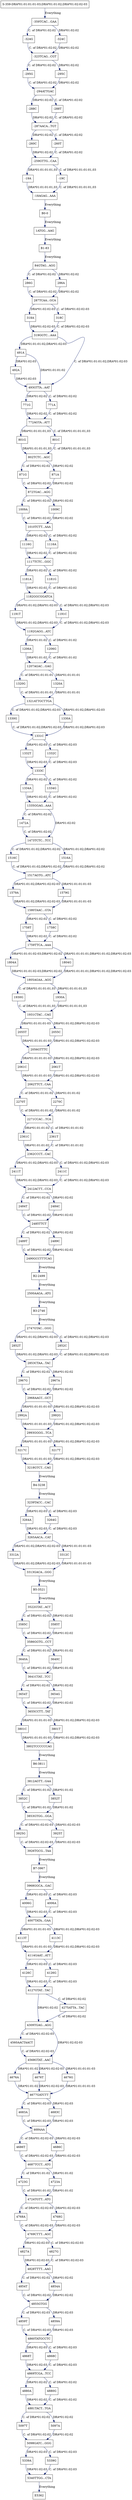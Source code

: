 digraph G {
  "4686T" [shape=box, ];
  "84GTAG...AGG" [shape=box, ];
  "-287AACA...TGT" [shape=box, ];
  "4869TCGA...TCC" [shape=box, ];
  "4113T" [shape=box, ];
  "5097T" [shape=box, ];
  "1579A" [shape=box, ];
  "4828TTTT...AAG" [shape=box, ];
  "-288C" [shape=box, ];
  "1192GAGG...ATC" [shape=box, ];
  "2361C" [shape=box, ];
  "1759TTCA...AAA" [shape=box, ];
  "1330G" [shape=box, ];
  "1009A" [shape=box, ];
  "4676A" [shape=box, ];
  "3968GGCA...GAC" [shape=box, ];
  "3853GTGG...GGA" [shape=box, ];
  "1181A" [shape=box, ];
  "4126C" [shape=box, ];
  "2485TTCT" [shape=box, ];
  "2484T" [shape=box, ];
  "2968AAGT...GCT" [shape=box, ];
  "2361T" [shape=box, ];
  "4677GATCTT" [shape=box, ];
  "4676T" [shape=box, ];
  "4855GTGG" [shape=box, ];
  "2271CCAC...TCA" [shape=box, ];
  "4309TGAG...AGG" [shape=box, ];
  "B3-2746" [shape=box, ];
  "4275ATTA...TAC" [shape=box, ];
  "2993GGGG...TCA" [shape=box, ];
  "1804A" [shape=box, ];
  "1931CTAC...CAG" [shape=box, ];
  "-19A" [shape=box, ];
  "2484C" [shape=box, ];
  "1ATGG...AAG" [shape=box, ];
  "2412ACTT...CCA" [shape=box, ];
  "1334A" [shape=box, ];
  "2056GTTTC" [shape=box, ];
  "4560AACTAACT" [shape=box, ];
  "2852T" [shape=box, ];
  "4859T" [shape=box, ];
  "1330A" [shape=box, ];
  "1805AGAA...AGG" [shape=box, ];
  "1335GGAG...AAA" [shape=box, ];
  "-295G" [shape=box, ];
  "-324G" [shape=box, ];
  "2062TTCT...CAA" [shape=box, ];
  "B7-3967" [shape=box, ];
  "4854T" [shape=box, ];
  "E5362" [shape=box, ];
  "1334G" [shape=box, ];
  "771G" [shape=box, ];
  "4723G" [shape=box, ];
  "B0-0" [shape=box, ];
  "1116G" [shape=box, ];
  "286G" [shape=box, ];
  "-288T" [shape=box, ];
  "4724TGTT...ATG" [shape=box, ];
  "1182GGCGGATCA" [shape=box, ];
  "4827A" [shape=box, ];
  "4769CTTT...AGC" [shape=box, ];
  "3654T" [shape=box, ];
  "1321ATTGCTTGA" [shape=box, ];
  "3925G" [shape=box, ];
  "-259GTTG...CAA" [shape=box, ];
  "5340TTGG...CTA" [shape=box, ];
  "4827G" [shape=box, ];
  "3312A" [shape=box, ];
  "5339A" [shape=box, ];
  "3265AACA...CAT" [shape=box, ];
  "5097A" [shape=box, ];
  "4683A" [shape=box, ];
  "3585C" [shape=box, ];
  "3640A" [shape=box, ];
  "2270T" [shape=box, ];
  "4006G" [shape=box, ];
  "2362CCCT...CAC" [shape=box, ];
  "4881TACT...TGA" [shape=box, ];
  "5339G" [shape=box, ];
  "-324C" [shape=box, ];
  "4686C" [shape=box, ];
  "772AGTA...ATT" [shape=box, ];
  "4860TATGCCTC" [shape=box, ];
  "4568GTAT...AAC" [shape=box, ];
  "3925T" [shape=box, ];
  "3655CCTT...TAT" [shape=box, ];
  "3522GTAT...ACT" [shape=box, ];
  "4859A" [shape=box, ];
  "3264A" [shape=box, ];
  "1181G" [shape=box, ];
  "871G" [shape=box, ];
  "3801C" [shape=box, ];
  "4113C" [shape=box, ];
  "2500AAGA...ATG" [shape=box, ];
  "1516C" [shape=box, ];
  "2853CTAA...TAC" [shape=box, ];
  "286A" [shape=box, ];
  "492A" [shape=box, ];
  "2055T" [shape=box, ];
  "2992A" [shape=box, ];
  "4768A" [shape=box, ];
  "1009C" [shape=box, ];
  "4880A" [shape=box, ];
  "3852C" [shape=box, ];
  "1930G" [shape=box, ];
  "2055C" [shape=box, ];
  "B4-3238" [shape=box, ];
  "4127GTAT...TAC" [shape=box, ];
  "319GGTC...AAA" [shape=box, ];
  "1580TAAC...GTA" [shape=box, ];
  "B1-83" [shape=box, ];
  "-359TCAC...GAA" [shape=box, ];
  "872TGAC...AGG" [shape=box, ];
  "2270C" [shape=box, ];
  "B2-2499" [shape=box, ];
  "1472A" [shape=box, ];
  "802TCTC...AGC" [shape=box, ];
  "2411T" [shape=box, ];
  "1191T" [shape=box, ];
  "2992G" [shape=box, ];
  "4126G" [shape=box, ];
  "1332T" [shape=box, ];
  "491A" [shape=box, ];
  "4114GAAT...ATT" [shape=box, ];
  "5098GATC...GGG" [shape=box, ];
  "1758T" [shape=box, ];
  "1207AGAC...GAG" [shape=box, ];
  "-19C" [shape=box, ];
  "-260C" [shape=box, ];
  "-294ATTGAC" [shape=box, ];
  "1206A" [shape=box, ];
  "1333C" [shape=box, ];
  "2747GTAC...GGG" [shape=box, ];
  "3239TACC...CAC" [shape=box, ];
  "3926TGCG...TAA" [shape=box, ];
  "3641CTAT...TCC" [shape=box, ];
  "S-359-DRA*01:01:01:01-03;DRA*01:01:02;DRA*01:02:02-03" [shape=box, ];
  "493GTTA...AAT" [shape=box, ];
  "1517AGTG...ATC" [shape=box, ];
  "1320G" [shape=box, ];
  "771A" [shape=box, ];
  "3264G" [shape=box, ];
  "4723A" [shape=box, ];
  "4006A" [shape=box, ];
  "2967G" [shape=box, ];
  "1116A" [shape=box, ];
  "B5-3521" [shape=box, ];
  "3217C" [shape=box, ];
  "2061C" [shape=box, ];
  "1332C" [shape=box, ];
  "4676G" [shape=box, ];
  "4687TCCT...ATG" [shape=box, ];
  "3801T" [shape=box, ];
  "3217T" [shape=box, ];
  "318A" [shape=box, ];
  "2411C" [shape=box, ];
  "2489T" [shape=box, ];
  "4683C" [shape=box, ];
  "1758C" [shape=box, ];
  "801G" [shape=box, ];
  "-260T" [shape=box, ];
  "3313GACA...GGG" [shape=box, ];
  "2490GCCTTTCAG" [shape=box, ];
  "318C" [shape=box, ];
  "1579G" [shape=box, ];
  "1010TCTT...AAA" [shape=box, ];
  "3640C" [shape=box, ];
  "1320A" [shape=box, ];
  "4868T" [shape=box, ];
  "4880G" [shape=box, ];
  "3654G" [shape=box, ];
  "1516A" [shape=box, ];
  "1804G" [shape=box, ];
  "2489C" [shape=box, ];
  "-295C" [shape=box, ];
  "3812AGTT...GAA" [shape=box, ];
  "-18AGAG...AAA" [shape=box, ];
  "3586GGTG...CCT" [shape=box, ];
  "2967A" [shape=box, ];
  "3218GTCT...CAG" [shape=box, ];
  "1331C" [shape=box, ];
  "1930A" [shape=box, ];
  "1206G" [shape=box, ];
  "4868C" [shape=box, ];
  "1473TCTC...TCC" [shape=box, ];
  "3312C" [shape=box, ];
  "4854A" [shape=box, ];
  "1191C" [shape=box, ];
  "B6-3811" [shape=box, ];
  "1117TCTC...GGC" [shape=box, ];
  "2061T" [shape=box, ];
  "801C" [shape=box, ];
  "4768G" [shape=box, ];
  "-323TCAG...CGT" [shape=box, ];
  "4007TATA...GAA" [shape=box, ];
  "3585T" [shape=box, ];
  "3852T" [shape=box, ];
  "287TCAA...GCA" [shape=box, ];
  "2852C" [shape=box, ];
  "4684AA" [shape=box, ];
  "871A" [shape=box, ];
  "3802TCCCCCCAG" [shape=box, ];
  
  
  edge [color="#001267", ];
  "4686T" -> "4687TCCT...ATG" [label="C. of DRA*01:02:02-03", ];
  "84GTAG...AGG" -> "286A" [label="DRA*01:02:02", ];
  "84GTAG...AGG" -> "286G" [label="C. of DRA*01:02:02", ];
  "-287AACA...TGT" -> "-260C" [label="DRA*01:02:02", ];
  "-287AACA...TGT" -> "-260T" [label="C. of DRA*01:02:02", ];
  "4869TCGA...TCC" -> "4880A" [label="DRA*01:02:02", ];
  "4869TCGA...TCC" -> "4880G" [label="C. of DRA*01:02:02", ];
  "4113T" -> "4114GAAT...ATT" [label="DRA*01:01:01:01-03", ];
  "5097T" -> "5098GATC...GGG" [label="C. of DRA*01:02:02", ];
  "1579A" -> "1580TAAC...GTA" [label="DRA*01:01:02;DRA*01:02:02-03", ];
  "4828TTTT...AAG" -> "4854A" [label="DRA*01:02:02", ];
  "4828TTTT...AAG" -> "4854T" [label="C. of DRA*01:02:02", ];
  "-288C" -> "-287AACA...TGT" [label="DRA*01:02:02", ];
  "1192GAGG...ATC" -> "1206A" [label="DRA*01:01:02", ];
  "1192GAGG...ATC" -> "1206G" [label="C. of DRA*01:01:02", ];
  "2361C" -> "2362CCCT...CAC" [label="DRA*01:01:01:02", ];
  "1759TTCA...AAA" -> "1804A" [label="DRA*01:01:01:02-03;DRA*01:02:02", ];
  "1759TTCA...AAA" -> "1804G" [label="DRA*01:01:01:01;DRA*01:01:02;DRA*01:02:03",
                               ];
  "1330G" -> "1331C" [label="C. of DRA*01:01:02;DRA*01:02:03", ];
  "1009A" -> "1010TCTT...AAA" [label="C. of DRA*01:02:02", ];
  "4676A" -> "4677GATCTT" [label="DRA*01:01:02", ];
  "3968GGCA...GAC" -> "4006A" [label="C. of DRA*01:02:03", ];
  "3968GGCA...GAC" -> "4006G" [label="DRA*01:02:03", ];
  "3853GTGG...GGA" -> "3925G" [label="C. of DRA*01:02:02-03", ];
  "3853GTGG...GGA" -> "3925T" [label="DRA*01:02:02-03", ];
  "1181A" -> "1182GGCGGATCA" [label="DRA*01:02:02", ];
  "4126C" -> "4127GTAT...TAC" [label="DRA*01:02:03", ];
  "2485TTCT" -> "2489C" [label="DRA*01:02:02", ];
  "2485TTCT" -> "2489T" [label="C. of DRA*01:02:02", ];
  "2484T" -> "2485TTCT" [label="C. of DRA*01:02:02", ];
  "2968AAGT...GCT" -> "2992A" [label="DRA*01:01:01:01-03", ];
  "2968AAGT...GCT" -> "2992G" [label="DRA*01:01:02;DRA*01:02:02-03", ];
  "2361T" -> "2362CCCT...CAC" [label="C. of DRA*01:01:01:02", ];
  "4677GATCTT" -> "4683A" [label="C. of DRA*01:02:03", ];
  "4677GATCTT" -> "4683C" [label="DRA*01:02:03", ];
  "4676T" -> "4677GATCTT" [label="DRA*01:02:02-03", ];
  "4855GTGG" -> "4859A" [label="DRA*01:02:03", ];
  "4855GTGG" -> "4859T" [label="C. of DRA*01:02:03", ];
  "2271CCAC...TCA" -> "2361C" [label="DRA*01:01:01:02", ];
  "2271CCAC...TCA" -> "2361T" [label="C. of DRA*01:01:01:02", ];
  "4309TGAG...AGG" -> "4560AACTAACT" [label="C. of DRA*01:02:02-03", ];
  "4309TGAG...AGG" -> "4568GTAT...AAC" [label="DRA*01:02:02-03", ];
  "B3-2746" -> "2747GTAC...GGG" [label="Everything", ];
  "4275ATTA...TAC" -> "4309TGAG...AGG" [label="C. of DRA*01:02:02", ];
  "2993GGGG...TCA" -> "3217C" [label="DRA*01:01:01:01-03", ];
  "2993GGGG...TCA" -> "3217T" [label="DRA*01:01:02;DRA*01:02:02-03", ];
  "1804A" -> "1805AGAA...AGG" [label="DRA*01:01:01:02-03;DRA*01:02:02", ];
  "1931CTAC...CAG" -> "2055C" [label="DRA*01:01:02;DRA*01:02:02-03", ];
  "1931CTAC...CAG" -> "2055T" [label="DRA*01:01:01:01-03", ];
  "-19A" -> "-18AGAG...AAA" [label="DRA*01:01:01:01,03", ];
  "2484C" -> "2485TTCT" [label="DRA*01:02:02", ];
  "1ATGG...AAG" -> "B1-83" [label="Everything", ];
  "2412ACTT...CCA" -> "2484C" [label="DRA*01:02:02", ];
  "2412ACTT...CCA" -> "2484T" [label="C. of DRA*01:02:02", ];
  "1334A" -> "1335GGAG...AAA" [label="DRA*01:02:02", ];
  "2056GTTTC" -> "2061C" [label="DRA*01:01:01:01-03", ];
  "2056GTTTC" -> "2061T" [label="DRA*01:01:02;DRA*01:02:02-03", ];
  "4560AACTAACT" -> "4568GTAT...AAC" [label="C. of DRA*01:02:02-03", ];
  "2852T" -> "2853CTAA...TAC" [label="DRA*01:01:02;DRA*01:02:03", ];
  "4859T" -> "4860TATGCCTC" [label="C. of DRA*01:02:03", ];
  "1330A" -> "1331C" [label="DRA*01:01:02;DRA*01:02:03", ];
  "1805AGAA...AGG" -> "1930A" [label="DRA*01:01:01:01,03", ];
  "1805AGAA...AGG" -> "1930G" [label="C. of DRA*01:01:01:01,03", ];
  "1335GGAG...AAA" -> "1472A" [label="C. of DRA*01:02:02", ];
  "1335GGAG...AAA" -> "1473TCTC...TCC" [label="DRA*01:02:02", ];
  "-295G" -> "-294ATTGAC" [label="C. of DRA*01:02:02", ];
  "-324G" -> "-323TCAG...CGT" [label="C. of DRA*01:02:02", ];
  "2062TTCT...CAA" -> "2270C" [label="DRA*01:01:01:02", ];
  "2062TTCT...CAA" -> "2270T" [label="C. of DRA*01:01:01:02", ];
  "B7-3967" -> "3968GGCA...GAC" [label="Everything", ];
  "4854T" -> "4855GTGG" [label="C. of DRA*01:02:02", ];
  "1334G" -> "1335GGAG...AAA" [label="C. of DRA*01:02:02", ];
  "771G" -> "772AGTA...ATT" [label="DRA*01:02:02", ];
  "4723G" -> "4724TGTT...ATG" [label="C. of DRA*01:01:02", ];
  "B0-0" -> "1ATGG...AAG" [label="Everything", ];
  "1116G" -> "1117TCTC...GGC" [label="DRA*01:02:02", ];
  "286G" -> "287TCAA...GCA" [label="C. of DRA*01:02:02", ];
  "-288T" -> "-287AACA...TGT" [label="C. of DRA*01:02:02", ];
  "4724TGTT...ATG" -> "4768A" [label="C. of DRA*01:02:02-03", ];
  "4724TGTT...ATG" -> "4768G" [label="DRA*01:02:02-03", ];
  "1182GGCGGATCA" -> "1191C" [label="C. of DRA*01:01:02;DRA*01:02:03", ];
  "1182GGCGGATCA" -> "1191T" [label="DRA*01:01:02;DRA*01:02:03", ];
  "4827A" -> "4828TTTT...AAG" [label="DRA*01:02:02-03", ];
  "4769CTTT...AGC" -> "4827A" [label="DRA*01:02:02-03", ];
  "4769CTTT...AGC" -> "4827G" [label="C. of DRA*01:02:02-03", ];
  "3654T" -> "3655CCTT...TAT" [label="C. of DRA*01:02:02", ];
  "1321ATTGCTTGA" -> "1330A" [label="DRA*01:01:02;DRA*01:02:03", ];
  "1321ATTGCTTGA" -> "1330G" [label="C. of DRA*01:01:02;DRA*01:02:03", ];
  "3925G" -> "3926TGCG...TAA" [label="C. of DRA*01:02:02-03", ];
  "-259GTTG...CAA" -> "-19A" [label="DRA*01:01:01:01,03", ];
  "-259GTTG...CAA" -> "-19C" [label="C. of DRA*01:01:01:01,03", ];
  "5340TTGG...CTA" -> "E5362" [label="Everything", ];
  "4827G" -> "4828TTTT...AAG" [label="C. of DRA*01:02:02-03", ];
  "3312A" -> "3313GACA...GGG" [label="DRA*01:01:02;DRA*01:02:02-03", ];
  "5339A" -> "5340TTGG...CTA" [label="DRA*01:02:03", ];
  "3265AACA...CAT" -> "3312A" [label="DRA*01:01:02;DRA*01:02:02-03", ];
  "3265AACA...CAT" -> "3312C" [label="DRA*01:01:01:01-03", ];
  "5097A" -> "5098GATC...GGG" [label="DRA*01:02:02", ];
  "4683A" -> "4684AA" [label="C. of DRA*01:02:03", ];
  "3585C" -> "3586GGTG...CCT" [label="C. of DRA*01:02:02", ];
  "3640A" -> "3641CTAT...TCC" [label="C. of DRA*01:01:02", ];
  "2270T" -> "2271CCAC...TCA" [label="C. of DRA*01:01:01:02", ];
  "4006G" -> "4007TATA...GAA" [label="DRA*01:02:03", ];
  "2362CCCT...CAC" -> "2411C" [label="C. of DRA*01:01:02;DRA*01:02:03", ];
  "2362CCCT...CAC" -> "2411T" [label="DRA*01:01:02;DRA*01:02:03", ];
  "4881TACT...TGA" -> "5097A" [label="DRA*01:02:02", ];
  "4881TACT...TGA" -> "5097T" [label="C. of DRA*01:02:02", ];
  "5339G" -> "5340TTGG...CTA" [label="C. of DRA*01:02:03", ];
  "-324C" -> "-323TCAG...CGT" [label="DRA*01:02:02", ];
  "4686C" -> "4687TCCT...ATG" [label="DRA*01:02:02-03", ];
  "772AGTA...ATT" -> "801C" [label="C. of DRA*01:01:01:01,03", ];
  "772AGTA...ATT" -> "801G" [label="DRA*01:01:01:01,03", ];
  "4860TATGCCTC" -> "4868C" [label="C. of DRA*01:02:03", ];
  "4860TATGCCTC" -> "4868T" [label="DRA*01:02:03", ];
  "4568GTAT...AAC" -> "4676A" [label="DRA*01:01:02", ];
  "4568GTAT...AAC" -> "4676G" [label="DRA*01:01:01:01-03", ];
  "4568GTAT...AAC" -> "4676T" [label="DRA*01:02:02-03", ];
  "3925T" -> "3926TGCG...TAA" [label="DRA*01:02:02-03", ];
  "3655CCTT...TAT" -> "3801C" [label="DRA*01:01:01:01-03", ];
  "3655CCTT...TAT" -> "3801T" [label="DRA*01:01:02;DRA*01:02:02-03", ];
  "3522GTAT...ACT" -> "3585C" [label="C. of DRA*01:02:02", ];
  "3522GTAT...ACT" -> "3585T" [label="DRA*01:02:02", ];
  "4859A" -> "4860TATGCCTC" [label="DRA*01:02:03", ];
  "3264A" -> "3265AACA...CAT" [label="DRA*01:02:03", ];
  "1181G" -> "1182GGCGGATCA" [label="C. of DRA*01:02:02", ];
  "871G" -> "872TGAC...AGG" [label="C. of DRA*01:02:02", ];
  "3801C" -> "3802TCCCCCCAG" [label="DRA*01:01:01:01-03", ];
  "4113C" -> "4114GAAT...ATT" [label="DRA*01:01:02;DRA*01:02:02-03", ];
  "2500AAGA...ATG" -> "B3-2746" [label="Everything", ];
  "1516C" -> "1517AGTG...ATC" [label="C. of DRA*01:01:02;DRA*01:02:02", ];
  "2853CTAA...TAC" -> "2967A" [label="DRA*01:02:02", ];
  "2853CTAA...TAC" -> "2967G" [label="C. of DRA*01:02:02", ];
  "286A" -> "287TCAA...GCA" [label="DRA*01:02:02", ];
  "492A" -> "493GTTA...AAT" [label="DRA*01:02:03", ];
  "2055T" -> "2056GTTTC" [label="DRA*01:01:01:01-03", ];
  "2992A" -> "2993GGGG...TCA" [label="DRA*01:01:01:01-03", ];
  "4768A" -> "4769CTTT...AGC" [label="C. of DRA*01:02:02-03", ];
  "1009C" -> "1010TCTT...AAA" [label="DRA*01:02:02", ];
  "4880A" -> "4881TACT...TGA" [label="DRA*01:02:02", ];
  "3852C" -> "3853GTGG...GGA" [label="C. of DRA*01:01:02", ];
  "1930G" -> "1931CTAC...CAG" [label="C. of DRA*01:01:01:01,03", ];
  "2055C" -> "2056GTTTC" [label="DRA*01:01:02;DRA*01:02:02-03", ];
  "B4-3238" -> "3239TACC...CAC" [label="Everything", ];
  "4127GTAT...TAC" -> "4275ATTA...TAC" [label="C. of DRA*01:02:02", ];
  "4127GTAT...TAC" -> "4309TGAG...AGG" [label="DRA*01:02:02", ];
  "319GGTC...AAA" -> "491A" [label="DRA*01:01:01:02;DRA*01:02:03", ];
  "319GGTC...AAA" -> "493GTTA...AAT" [label="C. of DRA*01:01:01:02;DRA*01:02:03",
                                      ];
  "1580TAAC...GTA" -> "1758C" [label="C. of DRA*01:02:02", ];
  "1580TAAC...GTA" -> "1758T" [label="DRA*01:02:02", ];
  "B1-83" -> "84GTAG...AGG" [label="Everything", ];
  "-359TCAC...GAA" -> "-324C" [label="DRA*01:02:02", ];
  "-359TCAC...GAA" -> "-324G" [label="C. of DRA*01:02:02", ];
  "872TGAC...AGG" -> "1009A" [label="C. of DRA*01:02:02", ];
  "872TGAC...AGG" -> "1009C" [label="DRA*01:02:02", ];
  "2270C" -> "2271CCAC...TCA" [label="DRA*01:01:01:02", ];
  "B2-2499" -> "2500AAGA...ATG" [label="Everything", ];
  "1472A" -> "1473TCTC...TCC" [label="C. of DRA*01:02:02", ];
  "802TCTC...AGC" -> "871A" [label="DRA*01:02:02", ];
  "802TCTC...AGC" -> "871G" [label="C. of DRA*01:02:02", ];
  "2411T" -> "2412ACTT...CCA" [label="DRA*01:01:02;DRA*01:02:03", ];
  "1191T" -> "1192GAGG...ATC" [label="DRA*01:01:02;DRA*01:02:03", ];
  "2992G" -> "2993GGGG...TCA" [label="DRA*01:01:02;DRA*01:02:02-03", ];
  "4126G" -> "4127GTAT...TAC" [label="C. of DRA*01:02:03", ];
  "1332T" -> "1333C" [label="DRA*01:02:03", ];
  "491A" -> "492A" [label="DRA*01:02:03", ];
  "491A" -> "493GTTA...AAT" [label="DRA*01:01:01:02", ];
  "4114GAAT...ATT" -> "4126C" [label="DRA*01:02:03", ];
  "4114GAAT...ATT" -> "4126G" [label="C. of DRA*01:02:03", ];
  "5098GATC...GGG" -> "5339A" [label="DRA*01:02:03", ];
  "5098GATC...GGG" -> "5339G" [label="C. of DRA*01:02:03", ];
  "1758T" -> "1759TTCA...AAA" [label="DRA*01:02:02", ];
  "1207AGAC...GAG" -> "1320A" [label="DRA*01:01:01:01", ];
  "1207AGAC...GAG" -> "1320G" [label="C. of DRA*01:01:01:01", ];
  "-19C" -> "-18AGAG...AAA" [label="C. of DRA*01:01:01:01,03", ];
  "-260C" -> "-259GTTG...CAA" [label="DRA*01:02:02", ];
  "-294ATTGAC" -> "-288C" [label="DRA*01:02:02", ];
  "-294ATTGAC" -> "-288T" [label="C. of DRA*01:02:02", ];
  "1206A" -> "1207AGAC...GAG" [label="DRA*01:01:02", ];
  "1333C" -> "1334A" [label="DRA*01:02:02", ];
  "1333C" -> "1334G" [label="C. of DRA*01:02:02", ];
  "2747GTAC...GGG" -> "2852C" [label="C. of DRA*01:01:02;DRA*01:02:03", ];
  "2747GTAC...GGG" -> "2852T" [label="DRA*01:01:02;DRA*01:02:03", ];
  "3239TACC...CAC" -> "3264A" [label="DRA*01:02:03", ];
  "3239TACC...CAC" -> "3264G" [label="C. of DRA*01:02:03", ];
  "3926TGCG...TAA" -> "B7-3967" [label="Everything", ];
  "3641CTAT...TCC" -> "3654G" [label="DRA*01:02:02", ];
  "3641CTAT...TCC" -> "3654T" [label="C. of DRA*01:02:02", ];
  "S-359-DRA*01:01:01:01-03;DRA*01:01:02;DRA*01:02:02-03" -> "-359TCAC...GAA" [
  label="Everything", ];
  "493GTTA...AAT" -> "771A" [label="C. of DRA*01:02:02", ];
  "493GTTA...AAT" -> "771G" [label="DRA*01:02:02", ];
  "1517AGTG...ATC" -> "1579A" [label="DRA*01:01:02;DRA*01:02:02-03", ];
  "1517AGTG...ATC" -> "1579G" [label="DRA*01:01:01:01-03", ];
  "1320G" -> "1321ATTGCTTGA" [label="C. of DRA*01:01:01:01", ];
  "771A" -> "772AGTA...ATT" [label="C. of DRA*01:02:02", ];
  "3264G" -> "3265AACA...CAT" [label="C. of DRA*01:02:03", ];
  "4723A" -> "4724TGTT...ATG" [label="DRA*01:01:02", ];
  "4006A" -> "4007TATA...GAA" [label="C. of DRA*01:02:03", ];
  "2967G" -> "2968AAGT...GCT" [label="C. of DRA*01:02:02", ];
  "1116A" -> "1117TCTC...GGC" [label="C. of DRA*01:02:02", ];
  "B5-3521" -> "3522GTAT...ACT" [label="Everything", ];
  "3217C" -> "3218GTCT...CAG" [label="DRA*01:01:01:01-03", ];
  "2061C" -> "2062TTCT...CAA" [label="DRA*01:01:01:01-03", ];
  "1332C" -> "1333C" [label="C. of DRA*01:02:03", ];
  "4676G" -> "4677GATCTT" [label="DRA*01:01:01:01-03", ];
  "4687TCCT...ATG" -> "4723A" [label="DRA*01:01:02", ];
  "4687TCCT...ATG" -> "4723G" [label="C. of DRA*01:01:02", ];
  "3801T" -> "3802TCCCCCCAG" [label="DRA*01:01:02;DRA*01:02:02-03", ];
  "3217T" -> "3218GTCT...CAG" [label="DRA*01:01:02;DRA*01:02:02-03", ];
  "318A" -> "319GGTC...AAA" [label="DRA*01:02:02-03", ];
  "2411C" -> "2412ACTT...CCA" [label="C. of DRA*01:01:02;DRA*01:02:03", ];
  "2489T" -> "2490GCCTTTCAG" [label="C. of DRA*01:02:02", ];
  "4683C" -> "4684AA" [label="DRA*01:02:03", ];
  "1758C" -> "1759TTCA...AAA" [label="C. of DRA*01:02:02", ];
  "801G" -> "802TCTC...AGC" [label="DRA*01:01:01:01,03", ];
  "-260T" -> "-259GTTG...CAA" [label="C. of DRA*01:02:02", ];
  "3313GACA...GGG" -> "B5-3521" [label="Everything", ];
  "2490GCCTTTCAG" -> "B2-2499" [label="Everything", ];
  "318C" -> "319GGTC...AAA" [label="C. of DRA*01:02:02-03", ];
  "1579G" -> "1580TAAC...GTA" [label="DRA*01:01:01:01-03", ];
  "1010TCTT...AAA" -> "1116A" [label="C. of DRA*01:02:02", ];
  "1010TCTT...AAA" -> "1116G" [label="DRA*01:02:02", ];
  "3640C" -> "3641CTAT...TCC" [label="DRA*01:01:02", ];
  "1320A" -> "1321ATTGCTTGA" [label="DRA*01:01:01:01", ];
  "4868T" -> "4869TCGA...TCC" [label="DRA*01:02:03", ];
  "4880G" -> "4881TACT...TGA" [label="C. of DRA*01:02:02", ];
  "3654G" -> "3655CCTT...TAT" [label="DRA*01:02:02", ];
  "1516A" -> "1517AGTG...ATC" [label="DRA*01:01:02;DRA*01:02:02", ];
  "1804G" -> "1805AGAA...AGG" [label="DRA*01:01:01:01;DRA*01:01:02;DRA*01:02:03",
                               ];
  "2489C" -> "2490GCCTTTCAG" [label="DRA*01:02:02", ];
  "-295C" -> "-294ATTGAC" [label="DRA*01:02:02", ];
  "3812AGTT...GAA" -> "3852C" [label="C. of DRA*01:01:02", ];
  "3812AGTT...GAA" -> "3852T" [label="DRA*01:01:02", ];
  "-18AGAG...AAA" -> "B0-0" [label="Everything", ];
  "3586GGTG...CCT" -> "3640A" [label="C. of DRA*01:01:02", ];
  "3586GGTG...CCT" -> "3640C" [label="DRA*01:01:02", ];
  "2967A" -> "2968AAGT...GCT" [label="DRA*01:02:02", ];
  "3218GTCT...CAG" -> "B4-3238" [label="Everything", ];
  "1331C" -> "1332C" [label="C. of DRA*01:02:03", ];
  "1331C" -> "1332T" [label="DRA*01:02:03", ];
  "1930A" -> "1931CTAC...CAG" [label="DRA*01:01:01:01,03", ];
  "1206G" -> "1207AGAC...GAG" [label="C. of DRA*01:01:02", ];
  "4868C" -> "4869TCGA...TCC" [label="C. of DRA*01:02:03", ];
  "1473TCTC...TCC" -> "1516A" [label="DRA*01:01:02;DRA*01:02:02", ];
  "1473TCTC...TCC" -> "1516C" [label="C. of DRA*01:01:02;DRA*01:02:02", ];
  "3312C" -> "3313GACA...GGG" [label="DRA*01:01:01:01-03", ];
  "4854A" -> "4855GTGG" [label="DRA*01:02:02", ];
  "1191C" -> "1192GAGG...ATC" [label="C. of DRA*01:01:02;DRA*01:02:03", ];
  "B6-3811" -> "3812AGTT...GAA" [label="Everything", ];
  "1117TCTC...GGC" -> "1181A" [label="DRA*01:02:02", ];
  "1117TCTC...GGC" -> "1181G" [label="C. of DRA*01:02:02", ];
  "2061T" -> "2062TTCT...CAA" [label="DRA*01:01:02;DRA*01:02:02-03", ];
  "801C" -> "802TCTC...AGC" [label="C. of DRA*01:01:01:01,03", ];
  "4768G" -> "4769CTTT...AGC" [label="DRA*01:02:02-03", ];
  "-323TCAG...CGT" -> "-295C" [label="DRA*01:02:02", ];
  "-323TCAG...CGT" -> "-295G" [label="C. of DRA*01:02:02", ];
  "4007TATA...GAA" -> "4113C" [label="DRA*01:01:02;DRA*01:02:02-03", ];
  "4007TATA...GAA" -> "4113T" [label="DRA*01:01:01:01-03", ];
  "3585T" -> "3586GGTG...CCT" [label="DRA*01:02:02", ];
  "3852T" -> "3853GTGG...GGA" [label="DRA*01:01:02", ];
  "287TCAA...GCA" -> "318A" [label="DRA*01:02:02-03", ];
  "287TCAA...GCA" -> "318C" [label="C. of DRA*01:02:02-03", ];
  "2852C" -> "2853CTAA...TAC" [label="C. of DRA*01:01:02;DRA*01:02:03", ];
  "4684AA" -> "4686C" [label="DRA*01:02:02-03", ];
  "4684AA" -> "4686T" [label="C. of DRA*01:02:02-03", ];
  "871A" -> "872TGAC...AGG" [label="DRA*01:02:02", ];
  "3802TCCCCCCAG" -> "B6-3811" [label="Everything", ];
  
  }